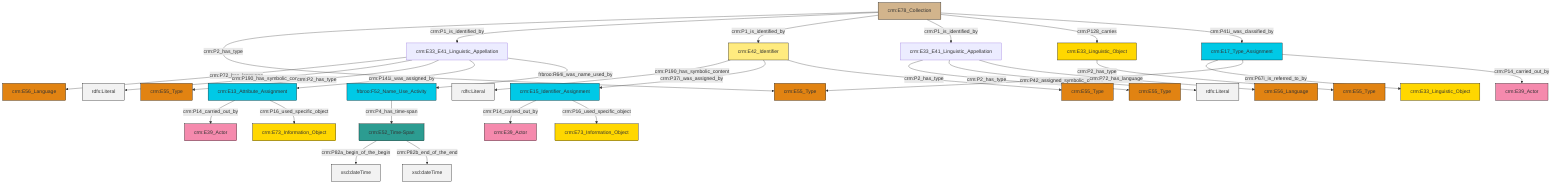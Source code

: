 graph TD
classDef Literal fill:#f2f2f2,stroke:#000000;
classDef CRM_Entity fill:#FFFFFF,stroke:#000000;
classDef Temporal_Entity fill:#00C9E6, stroke:#000000;
classDef Type fill:#E18312, stroke:#000000;
classDef Time-Span fill:#2C9C91, stroke:#000000;
classDef Appellation fill:#FFEB7F, stroke:#000000;
classDef Place fill:#008836, stroke:#000000;
classDef Persistent_Item fill:#B266B2, stroke:#000000;
classDef Conceptual_Object fill:#FFD700, stroke:#000000;
classDef Physical_Thing fill:#D2B48C, stroke:#000000;
classDef Actor fill:#f58aad, stroke:#000000;
classDef PC_Classes fill:#4ce600, stroke:#000000;
classDef Multi fill:#cccccc,stroke:#000000;

0["crm:E78_Collection"]:::Physical_Thing -->|crm:P2_has_type| 4["crm:E55_Type"]:::Type
7["crm:E33_E41_Linguistic_Appellation"]:::Default -->|crm:P2_has_type| 11["crm:E55_Type"]:::Type
12["crm:E52_Time-Span"]:::Time-Span -->|crm:P82a_begin_of_the_begin| 13[xsd:dateTime]:::Literal
5["crm:E33_E41_Linguistic_Appellation"]:::Default -->|crm:P72_has_language| 14["crm:E56_Language"]:::Type
0["crm:E78_Collection"]:::Physical_Thing -->|crm:P1_is_identified_by| 5["crm:E33_E41_Linguistic_Appellation"]:::Default
15["crm:E13_Attribute_Assignment"]:::Temporal_Entity -->|crm:P14_carried_out_by| 16["crm:E39_Actor"]:::Actor
17["crm:E17_Type_Assignment"]:::Temporal_Entity -->|crm:P67i_is_referred_to_by| 19["crm:E33_Linguistic_Object"]:::Conceptual_Object
2["crm:E15_Identifier_Assignment"]:::Temporal_Entity -->|crm:P14_carried_out_by| 20["crm:E39_Actor"]:::Actor
7["crm:E33_E41_Linguistic_Appellation"]:::Default -->|crm:P190_has_symbolic_content| 21[rdfs:Literal]:::Literal
15["crm:E13_Attribute_Assignment"]:::Temporal_Entity -->|crm:P16_used_specific_object| 27["crm:E73_Information_Object"]:::Conceptual_Object
0["crm:E78_Collection"]:::Physical_Thing -->|crm:P1_is_identified_by| 28["crm:E42_Identifier"]:::Appellation
5["crm:E33_E41_Linguistic_Appellation"]:::Default -->|crm:P190_has_symbolic_content| 29[rdfs:Literal]:::Literal
2["crm:E15_Identifier_Assignment"]:::Temporal_Entity -->|crm:P16_used_specific_object| 34["crm:E73_Information_Object"]:::Conceptual_Object
7["crm:E33_E41_Linguistic_Appellation"]:::Default -->|crm:P72_has_language| 35["crm:E56_Language"]:::Type
0["crm:E78_Collection"]:::Physical_Thing -->|crm:P1_is_identified_by| 7["crm:E33_E41_Linguistic_Appellation"]:::Default
5["crm:E33_E41_Linguistic_Appellation"]:::Default -->|crm:P2_has_type| 36["crm:E55_Type"]:::Type
28["crm:E42_Identifier"]:::Appellation -->|crm:P190_has_symbolic_content| 37[rdfs:Literal]:::Literal
17["crm:E17_Type_Assignment"]:::Temporal_Entity -->|crm:P42_assigned| 4["crm:E55_Type"]:::Type
12["crm:E52_Time-Span"]:::Time-Span -->|crm:P82b_end_of_the_end| 38[xsd:dateTime]:::Literal
24["frbroo:F52_Name_Use_Activity"]:::Temporal_Entity -->|crm:P4_has_time-span| 12["crm:E52_Time-Span"]:::Time-Span
28["crm:E42_Identifier"]:::Appellation -->|crm:P37i_was_assigned_by| 2["crm:E15_Identifier_Assignment"]:::Temporal_Entity
5["crm:E33_E41_Linguistic_Appellation"]:::Default -->|crm:P141i_was_assigned_by| 15["crm:E13_Attribute_Assignment"]:::Temporal_Entity
9["crm:E33_Linguistic_Object"]:::Conceptual_Object -->|crm:P2_has_type| 39["crm:E55_Type"]:::Type
0["crm:E78_Collection"]:::Physical_Thing -->|crm:P128_carries| 9["crm:E33_Linguistic_Object"]:::Conceptual_Object
0["crm:E78_Collection"]:::Physical_Thing -->|crm:P41i_was_classified_by| 17["crm:E17_Type_Assignment"]:::Temporal_Entity
28["crm:E42_Identifier"]:::Appellation -->|crm:P2_has_type| 31["crm:E55_Type"]:::Type
5["crm:E33_E41_Linguistic_Appellation"]:::Default -->|frbroo:R64i_was_name_used_by| 24["frbroo:F52_Name_Use_Activity"]:::Temporal_Entity
17["crm:E17_Type_Assignment"]:::Temporal_Entity -->|crm:P14_carried_out_by| 43["crm:E39_Actor"]:::Actor